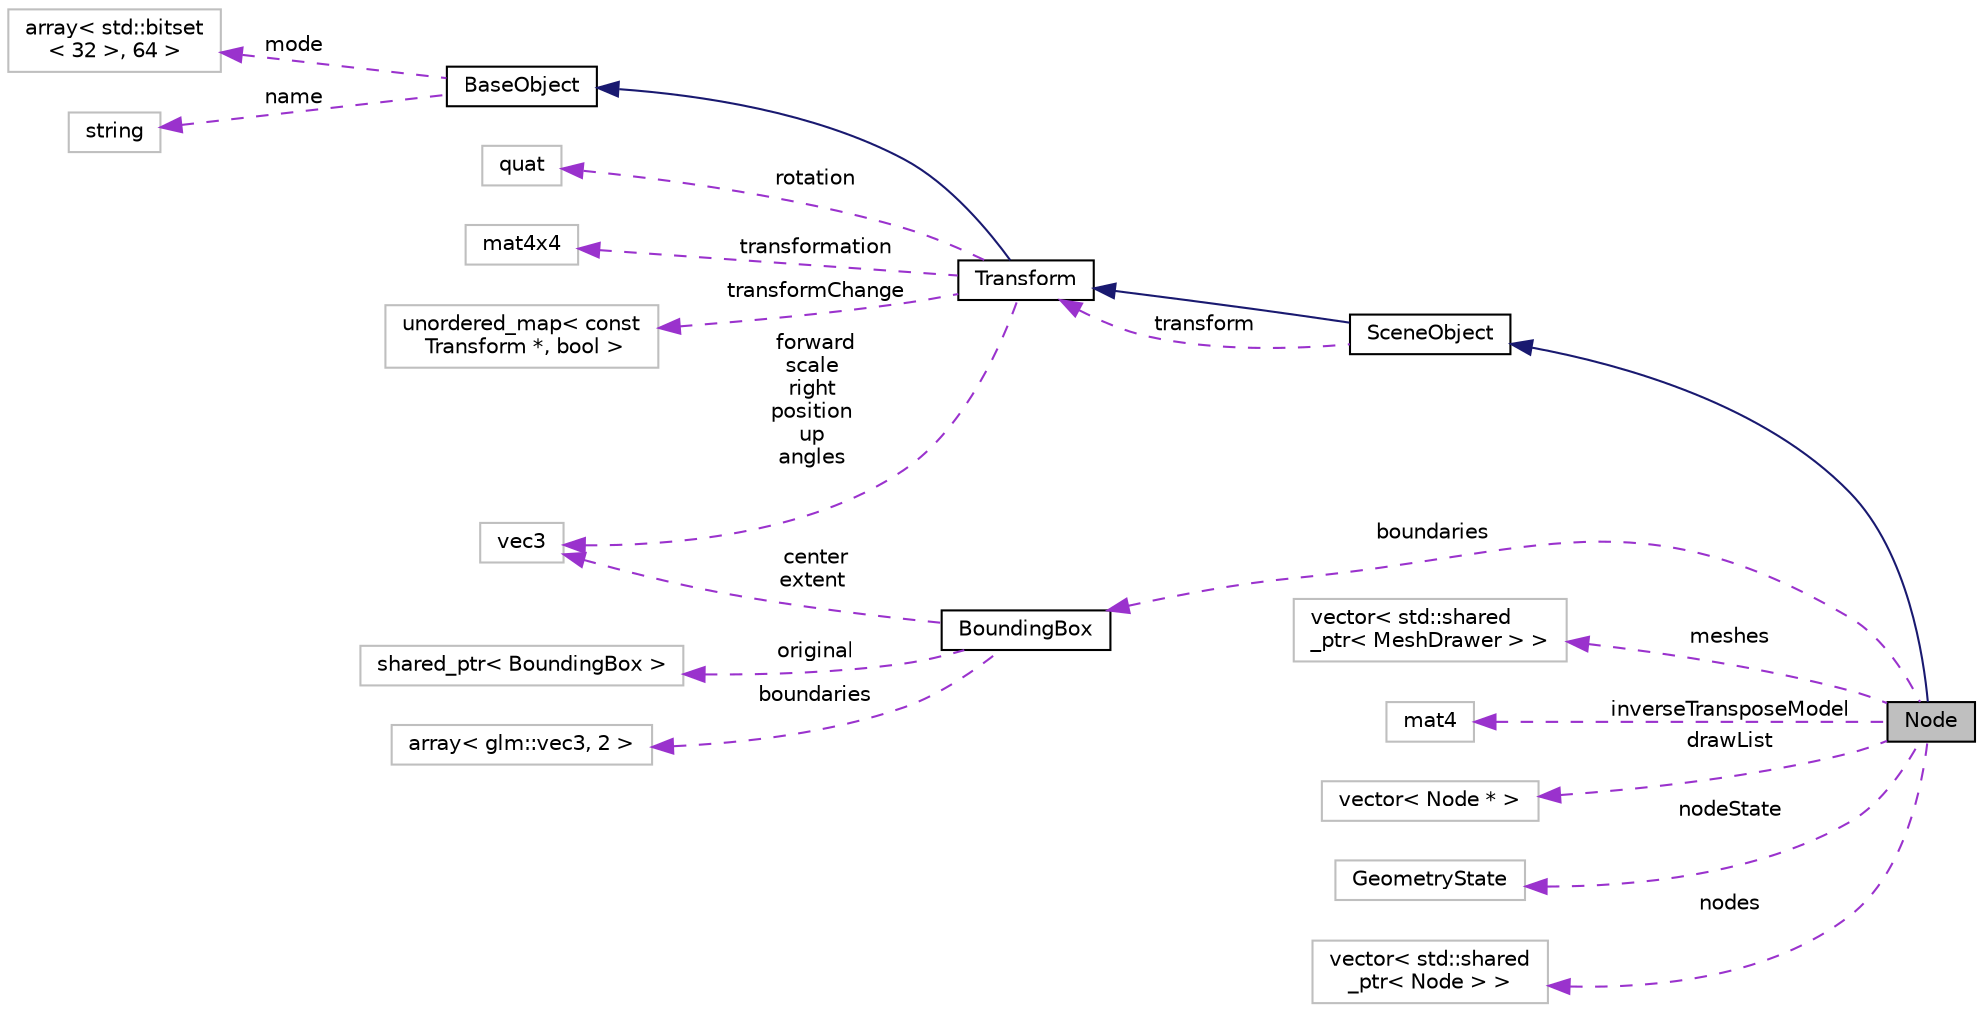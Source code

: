 digraph "Node"
{
 // INTERACTIVE_SVG=YES
 // LATEX_PDF_SIZE
  edge [fontname="Helvetica",fontsize="10",labelfontname="Helvetica",labelfontsize="10"];
  node [fontname="Helvetica",fontsize="10",shape=record];
  rankdir="LR";
  Node1 [label="Node",height=0.2,width=0.4,color="black", fillcolor="grey75", style="filled", fontcolor="black",tooltip="Describes a node in scene. A node can contain an undefined number of meshes and subnodes."];
  Node2 -> Node1 [dir="back",color="midnightblue",fontsize="10",style="solid",fontname="Helvetica"];
  Node2 [label="SceneObject",height=0.2,width=0.4,color="black", fillcolor="white", style="filled",URL="$class_scene_object.html",tooltip="Use for objects that residen within a scene"];
  Node3 -> Node2 [dir="back",color="midnightblue",fontsize="10",style="solid",fontname="Helvetica"];
  Node3 [label="Transform",height=0.2,width=0.4,color="black", fillcolor="white", style="filled",URL="$class_transform.html",tooltip="Handles all transformation operations such as scaling, rotating and translating"];
  Node4 -> Node3 [dir="back",color="midnightblue",fontsize="10",style="solid",fontname="Helvetica"];
  Node4 [label="BaseObject",height=0.2,width=0.4,color="black", fillcolor="white", style="filled",URL="$class_base_object.html",tooltip=" "];
  Node5 -> Node4 [dir="back",color="darkorchid3",fontsize="10",style="dashed",label=" mode" ,fontname="Helvetica"];
  Node5 [label="array\< std::bitset\l\< 32 \>, 64 \>",height=0.2,width=0.4,color="grey75", fillcolor="white", style="filled",tooltip=" "];
  Node6 -> Node4 [dir="back",color="darkorchid3",fontsize="10",style="dashed",label=" name" ,fontname="Helvetica"];
  Node6 [label="string",height=0.2,width=0.4,color="grey75", fillcolor="white", style="filled",tooltip=" "];
  Node7 -> Node3 [dir="back",color="darkorchid3",fontsize="10",style="dashed",label=" rotation" ,fontname="Helvetica"];
  Node7 [label="quat",height=0.2,width=0.4,color="grey75", fillcolor="white", style="filled",tooltip=" "];
  Node8 -> Node3 [dir="back",color="darkorchid3",fontsize="10",style="dashed",label=" transformation" ,fontname="Helvetica"];
  Node8 [label="mat4x4",height=0.2,width=0.4,color="grey75", fillcolor="white", style="filled",tooltip=" "];
  Node9 -> Node3 [dir="back",color="darkorchid3",fontsize="10",style="dashed",label=" transformChange" ,fontname="Helvetica"];
  Node9 [label="unordered_map\< const\l Transform *, bool \>",height=0.2,width=0.4,color="grey75", fillcolor="white", style="filled",tooltip=" "];
  Node10 -> Node3 [dir="back",color="darkorchid3",fontsize="10",style="dashed",label=" forward\nscale\nright\nposition\nup\nangles" ,fontname="Helvetica"];
  Node10 [label="vec3",height=0.2,width=0.4,color="grey75", fillcolor="white", style="filled",tooltip=" "];
  Node3 -> Node2 [dir="back",color="darkorchid3",fontsize="10",style="dashed",label=" transform" ,fontname="Helvetica"];
  Node11 -> Node1 [dir="back",color="darkorchid3",fontsize="10",style="dashed",label=" meshes" ,fontname="Helvetica"];
  Node11 [label="vector\< std::shared\l_ptr\< MeshDrawer \> \>",height=0.2,width=0.4,color="grey75", fillcolor="white", style="filled",tooltip=" "];
  Node12 -> Node1 [dir="back",color="darkorchid3",fontsize="10",style="dashed",label=" inverseTransposeModel" ,fontname="Helvetica"];
  Node12 [label="mat4",height=0.2,width=0.4,color="grey75", fillcolor="white", style="filled",tooltip=" "];
  Node13 -> Node1 [dir="back",color="darkorchid3",fontsize="10",style="dashed",label=" drawList" ,fontname="Helvetica"];
  Node13 [label="vector\< Node * \>",height=0.2,width=0.4,color="grey75", fillcolor="white", style="filled",tooltip=" "];
  Node14 -> Node1 [dir="back",color="darkorchid3",fontsize="10",style="dashed",label=" boundaries" ,fontname="Helvetica"];
  Node14 [label="BoundingBox",height=0.2,width=0.4,color="black", fillcolor="white", style="filled",URL="$class_bounding_box.html",tooltip="Describes a volume box which contains anything inside be it a node or a mesh."];
  Node15 -> Node14 [dir="back",color="darkorchid3",fontsize="10",style="dashed",label=" original" ,fontname="Helvetica"];
  Node15 [label="shared_ptr\< BoundingBox \>",height=0.2,width=0.4,color="grey75", fillcolor="white", style="filled",tooltip=" "];
  Node16 -> Node14 [dir="back",color="darkorchid3",fontsize="10",style="dashed",label=" boundaries" ,fontname="Helvetica"];
  Node16 [label="array\< glm::vec3, 2 \>",height=0.2,width=0.4,color="grey75", fillcolor="white", style="filled",tooltip=" "];
  Node10 -> Node14 [dir="back",color="darkorchid3",fontsize="10",style="dashed",label=" center\nextent" ,fontname="Helvetica"];
  Node17 -> Node1 [dir="back",color="darkorchid3",fontsize="10",style="dashed",label=" nodeState" ,fontname="Helvetica"];
  Node17 [label="GeometryState",height=0.2,width=0.4,color="grey75", fillcolor="white", style="filled",tooltip=" "];
  Node18 -> Node1 [dir="back",color="darkorchid3",fontsize="10",style="dashed",label=" nodes" ,fontname="Helvetica"];
  Node18 [label="vector\< std::shared\l_ptr\< Node \> \>",height=0.2,width=0.4,color="grey75", fillcolor="white", style="filled",tooltip=" "];
}
